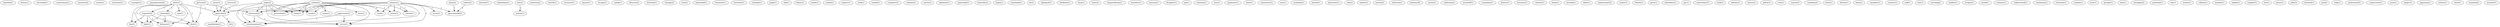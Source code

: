 digraph G {
  hamelin [ label="hamelin(1)" ];
  denny [ label="denny(1)" ];
  cleveland [ label="cleveland(1)" ];
  cameraman [ label="cameraman(1)" ];
  emeritus [ label="emeritus(2)" ];
  avetis [ label="avetis(1)" ];
  veytsman [ label="veytsman(1)" ];
  example [ label="example(1)" ];
  pennsylvania [ label="pennsylvania(2)" ];
  picture [ label="picture(2)" ];
  mountain [ label="mountain(2)" ];
  shot [ label="shot(1)" ];
  davison [ label="davison(1)" ];
  nalbandian [ label="nalbandian(1)" ];
  bav [ label="bav(2)" ];
  article [ label="article(1)" ];
  institute [ label="institute(2)" ];
  azeri [ label="azeri(1)" ];
  saw [ label="saw(1)" ];
  claimed [ label="claimed(2)" ];
  reporter [ label="reporter(2)" ];
  distance [ label="distance(1)" ];
  baby [ label="baby(1)" ];
  line [ label="line(1)" ];
  genocide [ label="genocide(5)" ];
  burrill [ label="burrill(1)" ];
  research [ label="research(1)" ];
  layard [ label="layard(1)" ];
  escape [ label="escape(1)" ];
  sahak [ label="sahak(1)" ];
  serdar [ label="serdar(2)" ];
  zuma [ label="zuma(1)" ];
  exists [ label="exists(1)" ];
  sera [ label="sera(1)" ];
  closed [ label="closed(1)" ];
  soul [ label="soul(1)" ];
  work [ label="work(1)" ];
  proceeded [ label="proceeded(1)" ];
  today [ label="today(1)" ];
  serve [ label="serve(1)" ];
  extermination [ label="extermination(1)" ];
  director [ label="director(2)" ];
  ohanus [ label="ohanus(1)" ];
  event [ label="event(1)" ];
  government [ label="government(2)" ];
  bortnick [ label="bortnick(1)" ];
  chicago [ label="chicago(2)" ];
  reed [ label="reed(1)" ];
  homeland [ label="homeland(1)" ];
  bronsart [ label="bronsart(1)" ];
  hurewitz [ label="hurewitz(1)" ];
  attempt [ label="attempt(1)" ];
  jorge [ label="jorge(1)" ];
  zilfi [ label="zilfi(1)" ];
  fisher [ label="fisher(1)" ];
  mark [ label="mark(1)" ];
  school [ label="school(1)" ];
  subject [ label="subject(1)" ];
  york [ label="york(1)" ];
  ronald [ label="ronald(1)" ];
  complete [ label="complete(1)" ];
  channel [ label="channel(1)" ];
  azeris [ label="azeris(1)" ];
  kathleen [ label="kathleen(1)" ];
  prjevalski [ label="prjevalski(1)" ];
  louisville [ label="louisville(1)" ];
  source [ label="source(3)" ];
  helps [ label="helps(1)" ];
  news [ label="news(3)" ];
  maryland [ label="maryland(1)" ];
  dr [ label="dr(2)" ];
  nikolayef [ label="nikolayef(1)" ];
  berkeley [ label="berkeley(1)" ];
  uucp [ label="uucp(1)" ];
  state [ label="state(2)" ];
  meguerditche [ label="meguerditche(1)" ];
  brandeis [ label="brandeis(1)" ];
  masson [ label="masson(1)" ];
  disagree [ label="disagree(1)" ];
  jon [ label="jon(1)" ];
  armenia [ label="armenia(1)" ];
  levy [ label="levy(1)" ];
  graduate [ label="graduate(1)" ];
  boris [ label="boris(1)" ];
  minnesota [ label="minnesota(1)" ];
  war [ label="war(1)" ];
  academy [ label="academy(1)" ];
  bristol [ label="bristol(1)" ];
  princeton [ label="princeton(1)" ];
  edu [ label="edu(2)" ];
  walter [ label="walter(1)" ];
  argic [ label="argic(2)" ];
  psuvm [ label="psuvm(2)" ];
  robinson [ label="robinson(1)" ];
  history [ label="history(20)" ];
  rachel [ label="rachel(1)" ];
  california [ label="california(3)" ];
  muratoff [ label="muratoff(1)" ];
  varandian [ label="varandian(1)" ];
  blanco [ label="blanco(1)" ];
  instance [ label="instance(1)" ];
  chester [ label="chester(1)" ];
  farah [ label="farah(1)" ];
  newark [ label="newark(1)" ];
  tibor [ label="tibor(1)" ];
  ambassador [ label="ambassador(2)" ];
  nubar [ label="nubar(1)" ];
  french [ label="french(1)" ];
  goes [ label="goes(1)" ];
  odiselidze [ label="odiselidze(1)" ];
  gic [ label="gic(1)" ];
  shaw [ label="shaw(2)" ];
  university [ label="university(27)" ];
  halil [ label="halil(1)" ];
  indiana [ label="indiana(1)" ];
  meter [ label="meter(2)" ];
  policy [ label="policy(1)" ];
  rest [ label="rest(1)" ];
  annihilation [ label="annihilation(1)" ];
  th [ label="th(1)" ];
  march [ label="march(3)" ];
  columbia [ label="columbia(3)" ];
  lewis [ label="lewis(1)" ];
  dewey [ label="dewey(1)" ];
  dunn [ label="dunn(1)" ];
  member [ label="member(1)" ];
  science [ label="science(1)" ];
  robert [ label="robert(2)" ];
  naff [ label="naff(1)" ];
  tom [ label="tom(1)" ];
  morning [ label="morning(2)" ];
  middle [ label="middle(1)" ];
  oregon [ label="oregon(1)" ];
  world [ label="world(1)" ];
  century [ label="century(1)" ];
  bolkovitinof [ label="bolkovitinof(1)" ];
  rawlinson [ label="rawlinson(1)" ];
  eshnanie [ label="eshnanie(1)" ];
  hamlin [ label="hamlin(1)" ];
  year [ label="year(1)" ];
  george [ label="george(1)" ];
  arfa [ label="arfa(1)" ];
  michigan [ label="michigan(2)" ];
  portland [ label="portland(1)" ];
  city [ label="city(1)" ];
  writes [ label="writes(1)" ];
  villalta [ label="villalta(1)" ];
  kazimir [ label="kazimir(1)" ];
  halide [ label="halide(1)" ];
  appressian [ label="appressian(1)" ];
  avigdor [ label="avigdor(1)" ];
  list [ label="list(1)" ];
  peter [ label="peter(1)" ];
  john [ label="john(3)" ];
  bernard [ label="bernard(1)" ];
  psu [ label="psu(2)" ];
  edip [ label="edip(1)" ];
  professor [ label="professor(25)" ];
  connecticut [ label="connecticut(1)" ];
  paul [ label="paul(1)" ];
  langer [ label="langer(1)" ];
  papazian [ label="papazian(1)" ];
  arthur [ label="arthur(1)" ];
  olson [ label="olson(1)" ];
  stanford [ label="stanford(2)" ];
  motayef [ label="motayef(1)" ];
  picture -> mountain [ label="1" ];
  picture -> shot [ label="1" ];
  bav -> article [ label="1" ];
  azeri -> saw [ label="1" ];
  azeri -> claimed [ label="1" ];
  azeri -> reporter [ label="1" ];
  azeri -> distance [ label="1" ];
  azeri -> baby [ label="1" ];
  azeri -> line [ label="1" ];
  azeri -> genocide [ label="1" ];
  azeri -> shot [ label="1" ];
  serdar -> zuma [ label="1" ];
  serdar -> exists [ label="1" ];
  serdar -> sera [ label="1" ];
  serdar -> closed [ label="1" ];
  serdar -> soul [ label="1" ];
  serdar -> work [ label="1" ];
  serdar -> proceeded [ label="1" ];
  serdar -> today [ label="1" ];
  serdar -> genocide [ label="1" ];
  serdar -> mountain [ label="1" ];
  serdar -> serve [ label="1" ];
  serdar -> extermination [ label="1" ];
  ohanus -> exists [ label="1" ];
  ohanus -> closed [ label="1" ];
  ohanus -> soul [ label="1" ];
  ohanus -> event [ label="1" ];
  ohanus -> work [ label="1" ];
  ohanus -> proceeded [ label="1" ];
  ohanus -> today [ label="1" ];
  ohanus -> mountain [ label="1" ];
  ohanus -> government [ label="1" ];
  ohanus -> serve [ label="1" ];
  ohanus -> extermination [ label="1" ];
  claimed -> distance [ label="1" ];
  claimed -> baby [ label="1" ];
  claimed -> shot [ label="1" ];
  reporter -> distance [ label="1" ];
  reporter -> baby [ label="1" ];
  reporter -> line [ label="1" ];
  reporter -> shot [ label="1" ];
  source -> genocide [ label="1" ];
  news -> genocide [ label="1" ];
  argic -> work [ label="1" ];
  argic -> proceeded [ label="1" ];
  argic -> today [ label="1" ];
  argic -> genocide [ label="1" ];
  argic -> mountain [ label="1" ];
  argic -> serve [ label="1" ];
  argic -> extermination [ label="1" ];
  shaw -> government [ label="1" ];
  genocide -> annihilation [ label="1" ];
  genocide -> th [ label="2" ];
  robert -> government [ label="1" ];
  mountain -> serve [ label="1" ];
  mountain -> extermination [ label="1" ];
  appressian -> serve [ label="1" ];
  appressian -> extermination [ label="1" ];
}
